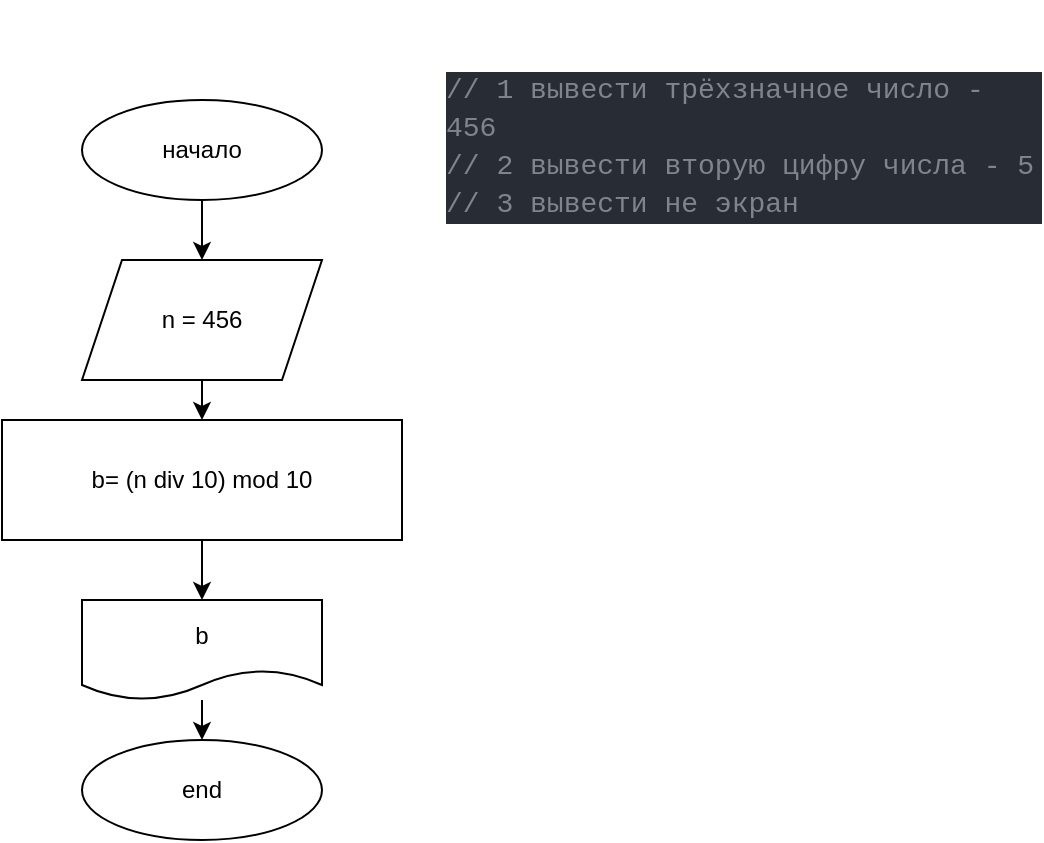<mxfile>
    <diagram id="L5C8EeR3VMjXDBLUd4fB" name="Page-1">
        <mxGraphModel dx="430" dy="1385" grid="1" gridSize="10" guides="1" tooltips="1" connect="1" arrows="1" fold="1" page="1" pageScale="1" pageWidth="827" pageHeight="1169" math="0" shadow="0">
            <root>
                <mxCell id="0"/>
                <mxCell id="1" parent="0"/>
                <mxCell id="4" value="" style="edgeStyle=none;html=1;" parent="1" source="2" target="3" edge="1">
                    <mxGeometry relative="1" as="geometry"/>
                </mxCell>
                <mxCell id="2" value="начало" style="ellipse;whiteSpace=wrap;html=1;" parent="1" vertex="1">
                    <mxGeometry x="320" y="30" width="120" height="50" as="geometry"/>
                </mxCell>
                <mxCell id="7" value="" style="edgeStyle=none;html=1;" parent="1" source="3" target="6" edge="1">
                    <mxGeometry relative="1" as="geometry"/>
                </mxCell>
                <mxCell id="3" value="n = 456" style="shape=parallelogram;perimeter=parallelogramPerimeter;whiteSpace=wrap;html=1;fixedSize=1;" parent="1" vertex="1">
                    <mxGeometry x="320" y="110" width="120" height="60" as="geometry"/>
                </mxCell>
                <mxCell id="5" value="&lt;br&gt;&lt;br&gt;&lt;div style=&quot;color: rgb(171 , 178 , 191) ; background-color: rgb(40 , 44 , 52) ; font-family: &amp;#34;consolas&amp;#34; , &amp;#34;courier new&amp;#34; , monospace ; font-weight: normal ; font-size: 14px ; line-height: 19px&quot;&gt;&lt;div&gt;&lt;span style=&quot;color: #7f848e&quot;&gt;// 1 вывести трёхзначное число - 456&lt;/span&gt;&lt;/div&gt;&lt;div&gt;&lt;span style=&quot;color: #7f848e&quot;&gt;// 2 вывести вторую цифру числа - 5&lt;/span&gt;&lt;/div&gt;&lt;div&gt;&lt;span style=&quot;color: #7f848e&quot;&gt;// 3&amp;nbsp;&lt;/span&gt;&lt;span style=&quot;color: rgb(127 , 132 , 142)&quot;&gt;вывести не экран&lt;/span&gt;&lt;/div&gt;&lt;/div&gt;&lt;br&gt;" style="text;whiteSpace=wrap;html=1;" parent="1" vertex="1">
                    <mxGeometry x="500" y="-20" width="300" height="90" as="geometry"/>
                </mxCell>
                <mxCell id="9" value="" style="edgeStyle=none;html=1;" parent="1" source="6" target="8" edge="1">
                    <mxGeometry relative="1" as="geometry"/>
                </mxCell>
                <mxCell id="6" value="b= (n div 10) mod 10" style="whiteSpace=wrap;html=1;" parent="1" vertex="1">
                    <mxGeometry x="280" y="190" width="200" height="60" as="geometry"/>
                </mxCell>
                <mxCell id="11" value="" style="edgeStyle=none;html=1;" parent="1" source="8" target="10" edge="1">
                    <mxGeometry relative="1" as="geometry"/>
                </mxCell>
                <mxCell id="8" value="b" style="shape=document;whiteSpace=wrap;html=1;boundedLbl=1;" parent="1" vertex="1">
                    <mxGeometry x="320" y="280" width="120" height="50" as="geometry"/>
                </mxCell>
                <mxCell id="10" value="end" style="ellipse;whiteSpace=wrap;html=1;" parent="1" vertex="1">
                    <mxGeometry x="320" y="350" width="120" height="50" as="geometry"/>
                </mxCell>
            </root>
        </mxGraphModel>
    </diagram>
</mxfile>